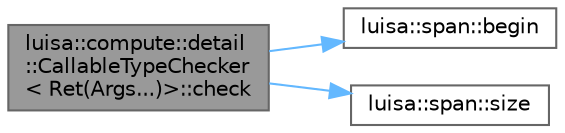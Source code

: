 digraph "luisa::compute::detail::CallableTypeChecker&lt; Ret(Args...)&gt;::check"
{
 // LATEX_PDF_SIZE
  bgcolor="transparent";
  edge [fontname=Helvetica,fontsize=10,labelfontname=Helvetica,labelfontsize=10];
  node [fontname=Helvetica,fontsize=10,shape=box,height=0.2,width=0.4];
  rankdir="LR";
  Node1 [id="Node000001",label="luisa::compute::detail\l::CallableTypeChecker\l\< Ret(Args...)\>::check",height=0.2,width=0.4,color="gray40", fillcolor="grey60", style="filled", fontcolor="black",tooltip=" "];
  Node1 -> Node2 [id="edge1_Node000001_Node000002",color="steelblue1",style="solid",tooltip=" "];
  Node2 [id="Node000002",label="luisa::span::begin",height=0.2,width=0.4,color="grey40", fillcolor="white", style="filled",URL="$classluisa_1_1span.html#ad0c186d2f091d78e148a6a8d156bfc4b",tooltip=" "];
  Node1 -> Node3 [id="edge2_Node000001_Node000003",color="steelblue1",style="solid",tooltip=" "];
  Node3 [id="Node000003",label="luisa::span::size",height=0.2,width=0.4,color="grey40", fillcolor="white", style="filled",URL="$classluisa_1_1span.html#a0f7437e043b6e7c6628206dccda8f44c",tooltip=" "];
}
